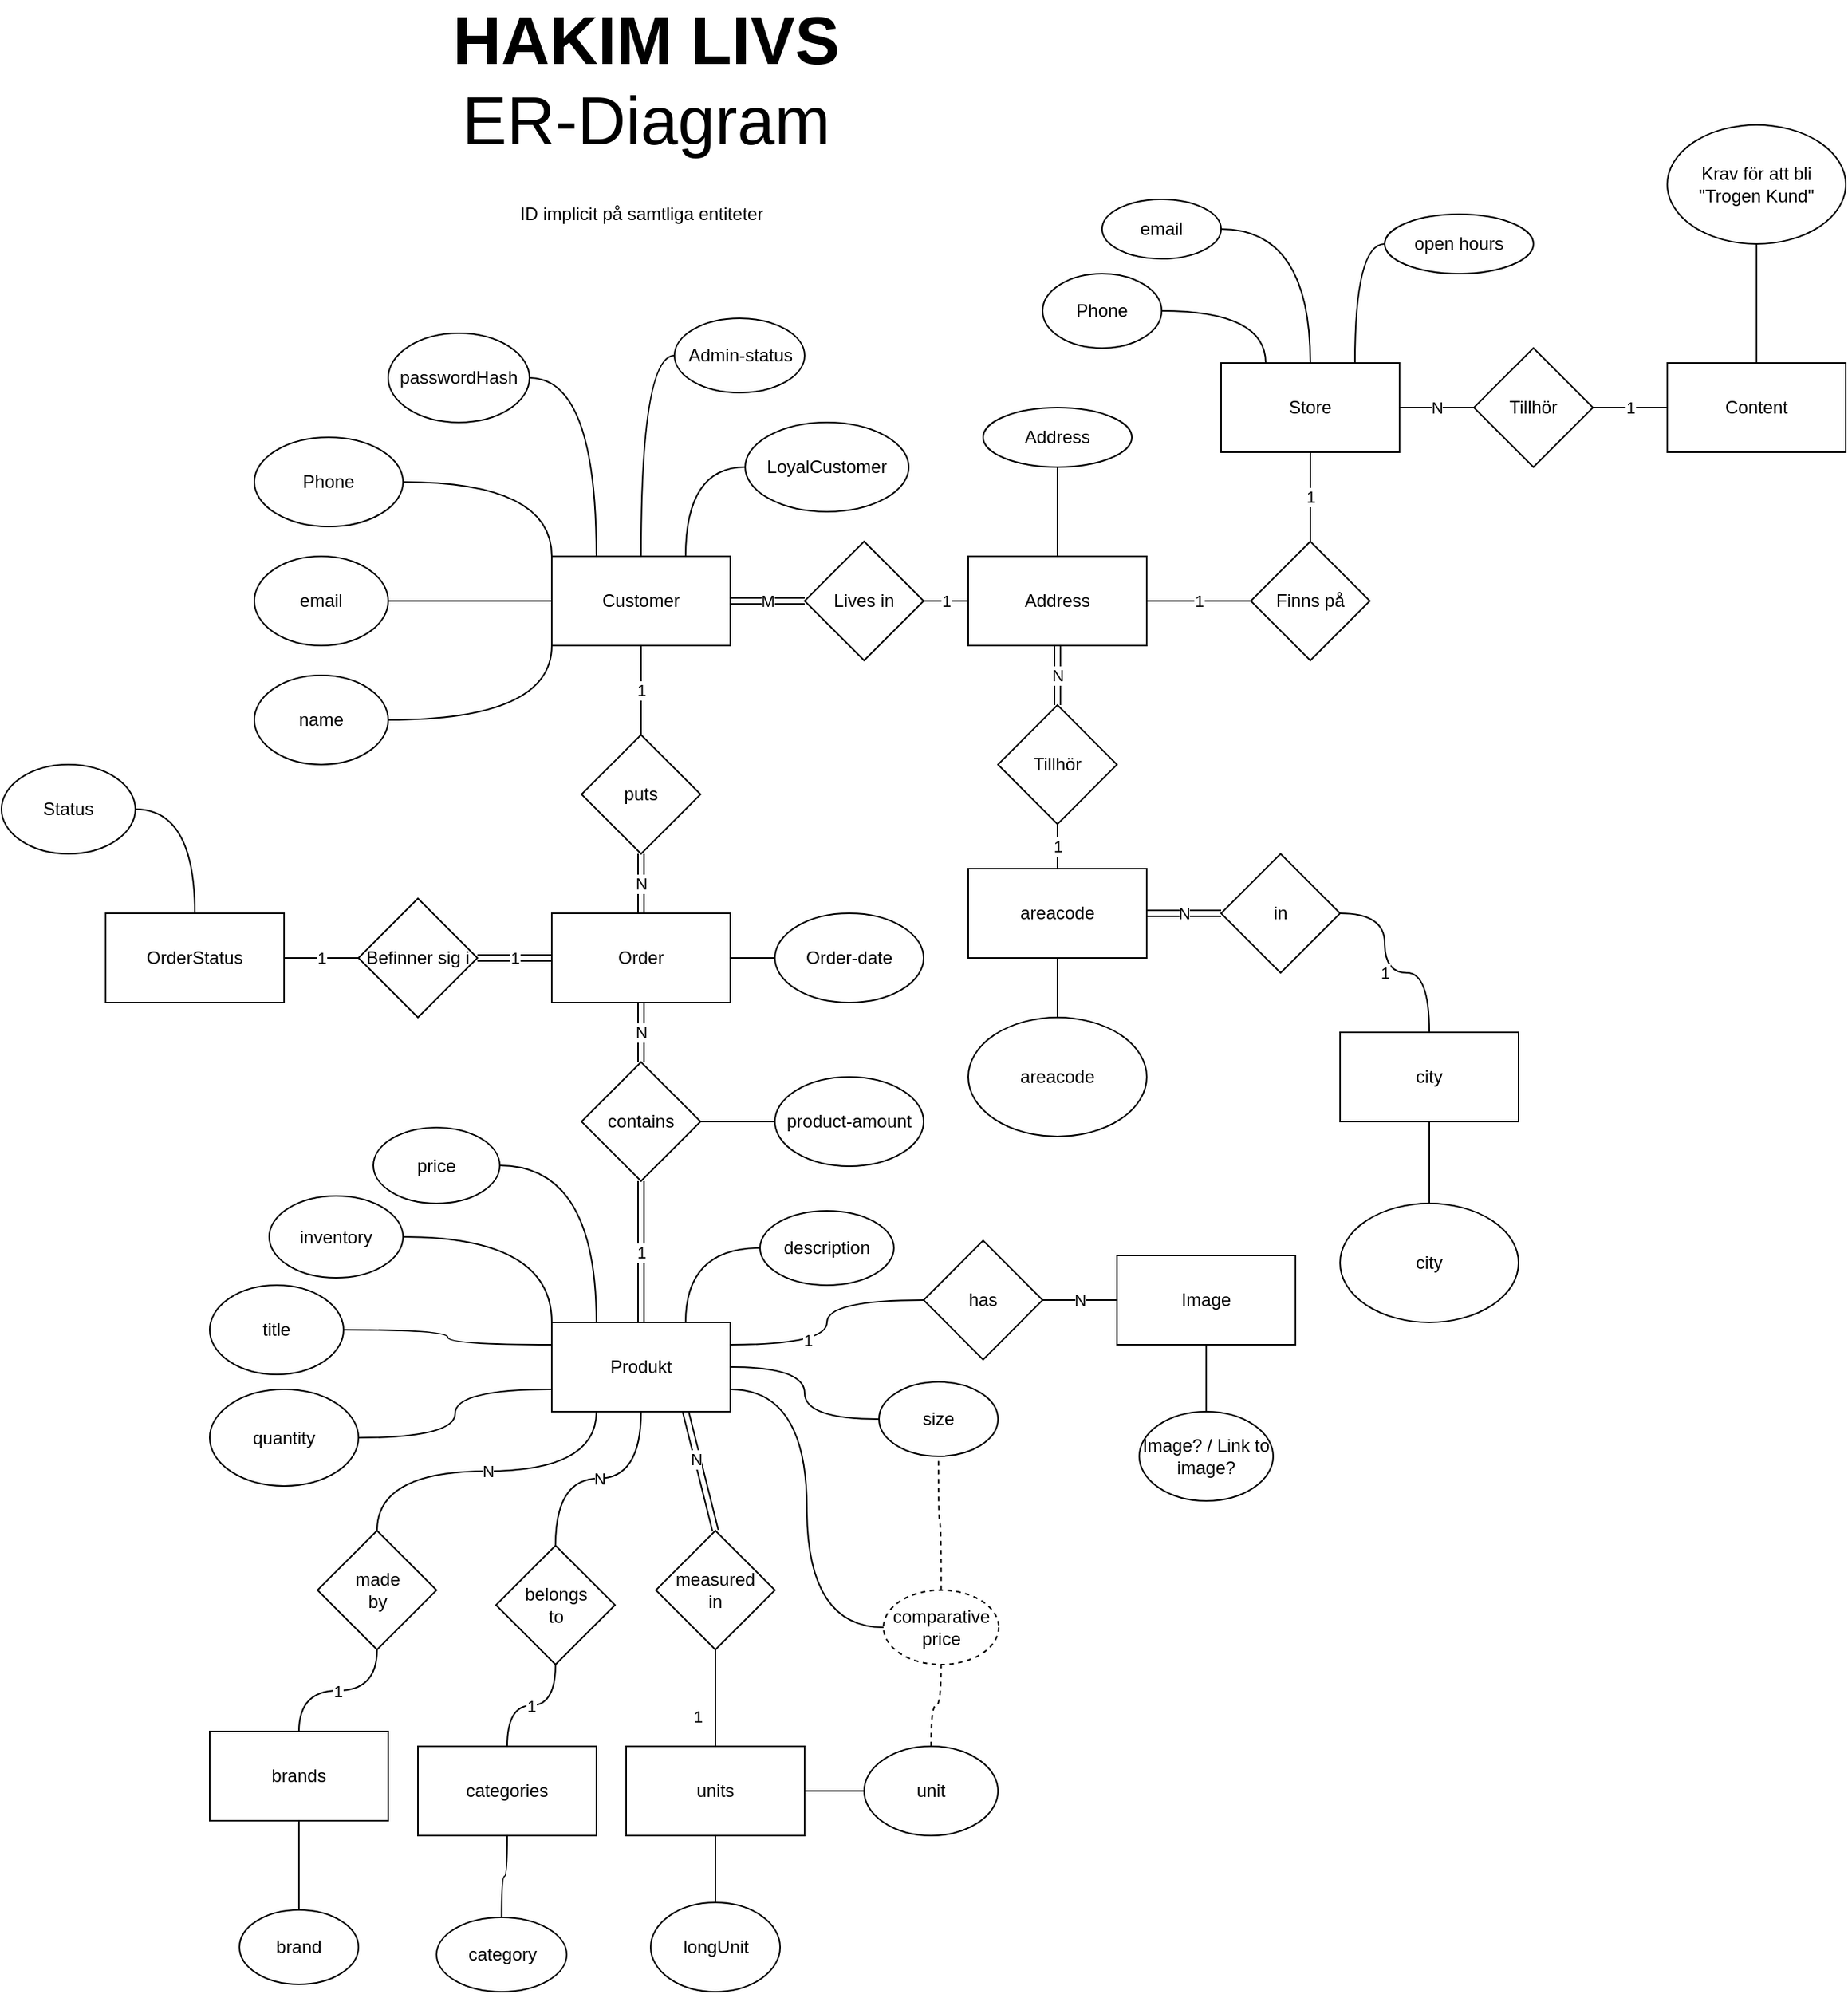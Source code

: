 <mxfile version="14.5.6" type="github">
  <diagram id="R2lEEEUBdFMjLlhIrx00" name="Page-1">
    <mxGraphModel dx="1526" dy="1828" grid="1" gridSize="10" guides="1" tooltips="1" connect="1" arrows="1" fold="1" page="1" pageScale="1" pageWidth="850" pageHeight="1100" math="0" shadow="0" extFonts="Permanent Marker^https://fonts.googleapis.com/css?family=Permanent+Marker">
      <root>
        <mxCell id="0" />
        <mxCell id="1" parent="0" />
        <mxCell id="_CHvoFrD6mSaw10JFjYY-32" value="1" style="rounded=0;orthogonalLoop=1;jettySize=auto;html=1;endArrow=none;endFill=0;" parent="1" source="_CHvoFrD6mSaw10JFjYY-2" target="_CHvoFrD6mSaw10JFjYY-12" edge="1">
          <mxGeometry relative="1" as="geometry" />
        </mxCell>
        <mxCell id="YfYcxpr3XRQJxf8hliLk-14" style="edgeStyle=orthogonalEdgeStyle;curved=1;rounded=0;orthogonalLoop=1;jettySize=auto;html=1;exitX=0.25;exitY=0;exitDx=0;exitDy=0;entryX=1;entryY=0.5;entryDx=0;entryDy=0;endArrow=none;endFill=0;" parent="1" source="_CHvoFrD6mSaw10JFjYY-2" target="YfYcxpr3XRQJxf8hliLk-13" edge="1">
          <mxGeometry relative="1" as="geometry" />
        </mxCell>
        <mxCell id="_CHvoFrD6mSaw10JFjYY-2" value="&lt;div&gt;Customer&lt;/div&gt;" style="rounded=0;whiteSpace=wrap;html=1;" parent="1" vertex="1">
          <mxGeometry x="-300" y="190" width="120" height="60" as="geometry" />
        </mxCell>
        <mxCell id="_CHvoFrD6mSaw10JFjYY-5" value="1" style="edgeStyle=orthogonalEdgeStyle;rounded=0;orthogonalLoop=1;jettySize=auto;html=1;exitX=1;exitY=0.5;exitDx=0;exitDy=0;entryX=0;entryY=0.5;entryDx=0;entryDy=0;endArrow=none;endFill=0;" parent="1" source="_CHvoFrD6mSaw10JFjYY-3" target="_CHvoFrD6mSaw10JFjYY-4" edge="1">
          <mxGeometry relative="1" as="geometry" />
        </mxCell>
        <mxCell id="YfYcxpr3XRQJxf8hliLk-45" value="M" style="edgeStyle=orthogonalEdgeStyle;curved=1;rounded=0;orthogonalLoop=1;jettySize=auto;html=1;endArrow=none;endFill=0;shape=link;" parent="1" source="_CHvoFrD6mSaw10JFjYY-3" target="_CHvoFrD6mSaw10JFjYY-2" edge="1">
          <mxGeometry relative="1" as="geometry" />
        </mxCell>
        <mxCell id="_CHvoFrD6mSaw10JFjYY-3" value="Lives in" style="rhombus;whiteSpace=wrap;html=1;" parent="1" vertex="1">
          <mxGeometry x="-130" y="180" width="80" height="80" as="geometry" />
        </mxCell>
        <mxCell id="_CHvoFrD6mSaw10JFjYY-4" value="&lt;div&gt;Address&lt;/div&gt;" style="rounded=0;whiteSpace=wrap;html=1;" parent="1" vertex="1">
          <mxGeometry x="-20" y="190" width="120" height="60" as="geometry" />
        </mxCell>
        <mxCell id="_CHvoFrD6mSaw10JFjYY-8" value="areacode" style="ellipse;whiteSpace=wrap;html=1;" parent="1" vertex="1">
          <mxGeometry x="-20" y="500" width="120" height="80" as="geometry" />
        </mxCell>
        <mxCell id="YfYcxpr3XRQJxf8hliLk-12" style="edgeStyle=orthogonalEdgeStyle;curved=1;rounded=0;orthogonalLoop=1;jettySize=auto;html=1;exitX=0.5;exitY=1;exitDx=0;exitDy=0;entryX=0.5;entryY=0;entryDx=0;entryDy=0;endArrow=none;endFill=0;" parent="1" source="_CHvoFrD6mSaw10JFjYY-9" target="_CHvoFrD6mSaw10JFjYY-4" edge="1">
          <mxGeometry relative="1" as="geometry" />
        </mxCell>
        <mxCell id="_CHvoFrD6mSaw10JFjYY-9" value="Address" style="ellipse;whiteSpace=wrap;html=1;" parent="1" vertex="1">
          <mxGeometry x="-10" y="90" width="100" height="40" as="geometry" />
        </mxCell>
        <mxCell id="_CHvoFrD6mSaw10JFjYY-50" value="&lt;div&gt;1&lt;/div&gt;" style="edgeStyle=orthogonalEdgeStyle;rounded=0;orthogonalLoop=1;jettySize=auto;html=1;endArrow=none;endFill=0;shape=link;" parent="1" source="_CHvoFrD6mSaw10JFjYY-11" target="_CHvoFrD6mSaw10JFjYY-47" edge="1">
          <mxGeometry relative="1" as="geometry" />
        </mxCell>
        <mxCell id="YfYcxpr3XRQJxf8hliLk-24" style="edgeStyle=orthogonalEdgeStyle;curved=1;rounded=0;orthogonalLoop=1;jettySize=auto;html=1;exitX=1;exitY=0.5;exitDx=0;exitDy=0;entryX=0;entryY=0.5;entryDx=0;entryDy=0;endArrow=none;endFill=0;" parent="1" source="_CHvoFrD6mSaw10JFjYY-11" target="YfYcxpr3XRQJxf8hliLk-23" edge="1">
          <mxGeometry relative="1" as="geometry" />
        </mxCell>
        <mxCell id="YfYcxpr3XRQJxf8hliLk-32" style="edgeStyle=orthogonalEdgeStyle;curved=1;rounded=0;orthogonalLoop=1;jettySize=auto;html=1;exitX=1;exitY=0.25;exitDx=0;exitDy=0;entryX=0;entryY=0.5;entryDx=0;entryDy=0;endArrow=none;endFill=0;" parent="1" source="_CHvoFrD6mSaw10JFjYY-11" target="YfYcxpr3XRQJxf8hliLk-30" edge="1">
          <mxGeometry relative="1" as="geometry" />
        </mxCell>
        <mxCell id="YfYcxpr3XRQJxf8hliLk-35" value="1" style="edgeLabel;html=1;align=center;verticalAlign=middle;resizable=0;points=[];" parent="YfYcxpr3XRQJxf8hliLk-32" vertex="1" connectable="0">
          <mxGeometry x="-0.35" y="3" relative="1" as="geometry">
            <mxPoint as="offset" />
          </mxGeometry>
        </mxCell>
        <mxCell id="aeDUMQC0GTFIOUEkBriZ-28" style="rounded=0;orthogonalLoop=1;jettySize=auto;html=1;exitX=0.75;exitY=1;exitDx=0;exitDy=0;entryX=0.5;entryY=0;entryDx=0;entryDy=0;startArrow=none;startFill=0;endArrow=none;endFill=0;shape=link;" parent="1" source="_CHvoFrD6mSaw10JFjYY-11" target="YfYcxpr3XRQJxf8hliLk-21" edge="1">
          <mxGeometry relative="1" as="geometry" />
        </mxCell>
        <mxCell id="aeDUMQC0GTFIOUEkBriZ-29" value="N" style="edgeLabel;html=1;align=center;verticalAlign=middle;resizable=0;points=[];" parent="aeDUMQC0GTFIOUEkBriZ-28" vertex="1" connectable="0">
          <mxGeometry x="-0.213" y="-1" relative="1" as="geometry">
            <mxPoint as="offset" />
          </mxGeometry>
        </mxCell>
        <mxCell id="_CHvoFrD6mSaw10JFjYY-11" value="Produkt" style="rounded=0;whiteSpace=wrap;html=1;" parent="1" vertex="1">
          <mxGeometry x="-300" y="705" width="120" height="60" as="geometry" />
        </mxCell>
        <mxCell id="_CHvoFrD6mSaw10JFjYY-33" value="N" style="rounded=0;orthogonalLoop=1;jettySize=auto;html=1;endArrow=none;endFill=0;shape=link;entryX=0.5;entryY=0;entryDx=0;entryDy=0;exitX=0.5;exitY=1;exitDx=0;exitDy=0;" parent="1" source="_CHvoFrD6mSaw10JFjYY-12" target="_CHvoFrD6mSaw10JFjYY-29" edge="1">
          <mxGeometry relative="1" as="geometry" />
        </mxCell>
        <mxCell id="_CHvoFrD6mSaw10JFjYY-12" value="puts" style="rhombus;whiteSpace=wrap;html=1;" parent="1" vertex="1">
          <mxGeometry x="-280" y="310" width="80" height="80" as="geometry" />
        </mxCell>
        <mxCell id="aeDUMQC0GTFIOUEkBriZ-22" value="" style="edgeStyle=orthogonalEdgeStyle;curved=1;rounded=0;orthogonalLoop=1;jettySize=auto;html=1;startArrow=none;startFill=0;endArrow=none;endFill=0;entryX=0;entryY=0;entryDx=0;entryDy=0;" parent="1" source="_CHvoFrD6mSaw10JFjYY-14" target="_CHvoFrD6mSaw10JFjYY-11" edge="1">
          <mxGeometry relative="1" as="geometry" />
        </mxCell>
        <mxCell id="_CHvoFrD6mSaw10JFjYY-14" value="inventory" style="ellipse;whiteSpace=wrap;html=1;" parent="1" vertex="1">
          <mxGeometry x="-490" y="620" width="90" height="55" as="geometry" />
        </mxCell>
        <mxCell id="_CHvoFrD6mSaw10JFjYY-26" style="edgeStyle=orthogonalEdgeStyle;rounded=0;orthogonalLoop=1;jettySize=auto;html=1;exitX=1;exitY=0.5;exitDx=0;exitDy=0;endArrow=none;endFill=0;curved=1;entryX=0;entryY=0.25;entryDx=0;entryDy=0;" parent="1" source="_CHvoFrD6mSaw10JFjYY-15" edge="1" target="_CHvoFrD6mSaw10JFjYY-11">
          <mxGeometry relative="1" as="geometry">
            <mxPoint x="-285" y="765" as="targetPoint" />
          </mxGeometry>
        </mxCell>
        <mxCell id="_CHvoFrD6mSaw10JFjYY-15" value="title" style="ellipse;whiteSpace=wrap;html=1;" parent="1" vertex="1">
          <mxGeometry x="-530" y="680" width="90" height="60" as="geometry" />
        </mxCell>
        <mxCell id="_CHvoFrD6mSaw10JFjYY-58" style="edgeStyle=orthogonalEdgeStyle;rounded=0;orthogonalLoop=1;jettySize=auto;html=1;endArrow=none;endFill=0;entryX=0.75;entryY=0;entryDx=0;entryDy=0;curved=1;" parent="1" source="_CHvoFrD6mSaw10JFjYY-17" target="_CHvoFrD6mSaw10JFjYY-11" edge="1">
          <mxGeometry relative="1" as="geometry">
            <mxPoint x="-190" y="700" as="targetPoint" />
          </mxGeometry>
        </mxCell>
        <mxCell id="_CHvoFrD6mSaw10JFjYY-17" value="description" style="ellipse;whiteSpace=wrap;html=1;" parent="1" vertex="1">
          <mxGeometry x="-160" y="630" width="90" height="50" as="geometry" />
        </mxCell>
        <mxCell id="YfYcxpr3XRQJxf8hliLk-34" value="" style="edgeStyle=orthogonalEdgeStyle;curved=1;rounded=0;orthogonalLoop=1;jettySize=auto;html=1;endArrow=none;endFill=0;" parent="1" source="_CHvoFrD6mSaw10JFjYY-19" target="YfYcxpr3XRQJxf8hliLk-31" edge="1">
          <mxGeometry relative="1" as="geometry" />
        </mxCell>
        <mxCell id="_CHvoFrD6mSaw10JFjYY-19" value="Image? / Link to image?" style="ellipse;whiteSpace=wrap;html=1;" parent="1" vertex="1">
          <mxGeometry x="95" y="765" width="90" height="60" as="geometry" />
        </mxCell>
        <mxCell id="_CHvoFrD6mSaw10JFjYY-28" style="edgeStyle=orthogonalEdgeStyle;rounded=0;orthogonalLoop=1;jettySize=auto;html=1;exitX=1;exitY=0.5;exitDx=0;exitDy=0;endArrow=none;endFill=0;curved=1;entryX=0.25;entryY=0;entryDx=0;entryDy=0;" parent="1" source="_CHvoFrD6mSaw10JFjYY-20" target="_CHvoFrD6mSaw10JFjYY-11" edge="1">
          <mxGeometry relative="1" as="geometry">
            <mxPoint x="-310" y="660" as="targetPoint" />
          </mxGeometry>
        </mxCell>
        <mxCell id="_CHvoFrD6mSaw10JFjYY-20" value="&lt;div&gt;price&lt;/div&gt;" style="ellipse;whiteSpace=wrap;html=1;" parent="1" vertex="1">
          <mxGeometry x="-420" y="574" width="85" height="51" as="geometry" />
        </mxCell>
        <mxCell id="_CHvoFrD6mSaw10JFjYY-49" value="N" style="edgeStyle=orthogonalEdgeStyle;rounded=0;orthogonalLoop=1;jettySize=auto;html=1;endArrow=none;endFill=0;shape=link;" parent="1" source="_CHvoFrD6mSaw10JFjYY-29" target="_CHvoFrD6mSaw10JFjYY-47" edge="1">
          <mxGeometry relative="1" as="geometry" />
        </mxCell>
        <mxCell id="YfYcxpr3XRQJxf8hliLk-17" value="1" style="edgeStyle=orthogonalEdgeStyle;curved=1;rounded=0;orthogonalLoop=1;jettySize=auto;html=1;exitX=0;exitY=0.5;exitDx=0;exitDy=0;entryX=1;entryY=0.5;entryDx=0;entryDy=0;endArrow=none;endFill=0;shape=link;" parent="1" source="_CHvoFrD6mSaw10JFjYY-29" target="YfYcxpr3XRQJxf8hliLk-16" edge="1">
          <mxGeometry relative="1" as="geometry" />
        </mxCell>
        <mxCell id="_CHvoFrD6mSaw10JFjYY-29" value="Order" style="rounded=0;whiteSpace=wrap;html=1;" parent="1" vertex="1">
          <mxGeometry x="-300" y="430" width="120" height="60" as="geometry" />
        </mxCell>
        <mxCell id="_CHvoFrD6mSaw10JFjYY-44" value="" style="edgeStyle=orthogonalEdgeStyle;rounded=0;orthogonalLoop=1;jettySize=auto;html=1;endArrow=none;endFill=0;" parent="1" source="_CHvoFrD6mSaw10JFjYY-35" target="_CHvoFrD6mSaw10JFjYY-29" edge="1">
          <mxGeometry relative="1" as="geometry" />
        </mxCell>
        <mxCell id="_CHvoFrD6mSaw10JFjYY-35" value="Order-date" style="ellipse;whiteSpace=wrap;html=1;" parent="1" vertex="1">
          <mxGeometry x="-150" y="430" width="100" height="60" as="geometry" />
        </mxCell>
        <mxCell id="_CHvoFrD6mSaw10JFjYY-48" value="" style="edgeStyle=orthogonalEdgeStyle;rounded=0;orthogonalLoop=1;jettySize=auto;html=1;endArrow=none;endFill=0;" parent="1" source="_CHvoFrD6mSaw10JFjYY-36" target="_CHvoFrD6mSaw10JFjYY-47" edge="1">
          <mxGeometry relative="1" as="geometry" />
        </mxCell>
        <mxCell id="_CHvoFrD6mSaw10JFjYY-36" value="product-amount" style="ellipse;whiteSpace=wrap;html=1;" parent="1" vertex="1">
          <mxGeometry x="-150" y="540" width="100" height="60" as="geometry" />
        </mxCell>
        <mxCell id="_CHvoFrD6mSaw10JFjYY-47" value="contains" style="rhombus;whiteSpace=wrap;html=1;" parent="1" vertex="1">
          <mxGeometry x="-280" y="530" width="80" height="80" as="geometry" />
        </mxCell>
        <mxCell id="_CHvoFrD6mSaw10JFjYY-53" value="categories" style="rounded=0;whiteSpace=wrap;html=1;" parent="1" vertex="1">
          <mxGeometry x="-390" y="990" width="120" height="60" as="geometry" />
        </mxCell>
        <mxCell id="_CHvoFrD6mSaw10JFjYY-59" value="1" style="edgeStyle=orthogonalEdgeStyle;rounded=0;orthogonalLoop=1;jettySize=auto;html=1;endArrow=none;endFill=0;curved=1;" parent="1" source="_CHvoFrD6mSaw10JFjYY-56" target="_CHvoFrD6mSaw10JFjYY-53" edge="1">
          <mxGeometry relative="1" as="geometry" />
        </mxCell>
        <mxCell id="_CHvoFrD6mSaw10JFjYY-60" value="N" style="edgeStyle=orthogonalEdgeStyle;rounded=0;orthogonalLoop=1;jettySize=auto;html=1;exitX=0.5;exitY=0;exitDx=0;exitDy=0;endArrow=none;endFill=0;entryX=0.5;entryY=1;entryDx=0;entryDy=0;curved=1;" parent="1" source="_CHvoFrD6mSaw10JFjYY-56" target="_CHvoFrD6mSaw10JFjYY-11" edge="1">
          <mxGeometry relative="1" as="geometry">
            <mxPoint x="-240" y="770" as="targetPoint" />
          </mxGeometry>
        </mxCell>
        <mxCell id="_CHvoFrD6mSaw10JFjYY-56" value="belongs&lt;br&gt;to" style="rhombus;whiteSpace=wrap;html=1;" parent="1" vertex="1">
          <mxGeometry x="-337.5" y="855" width="80" height="80" as="geometry" />
        </mxCell>
        <mxCell id="_CHvoFrD6mSaw10JFjYY-66" value="" style="edgeStyle=orthogonalEdgeStyle;rounded=0;orthogonalLoop=1;jettySize=auto;html=1;endArrow=none;endFill=0;curved=1;" parent="1" source="_CHvoFrD6mSaw10JFjYY-61" target="_CHvoFrD6mSaw10JFjYY-64" edge="1">
          <mxGeometry relative="1" as="geometry" />
        </mxCell>
        <mxCell id="aeDUMQC0GTFIOUEkBriZ-26" style="edgeStyle=orthogonalEdgeStyle;curved=1;rounded=0;orthogonalLoop=1;jettySize=auto;html=1;exitX=0.5;exitY=0;exitDx=0;exitDy=0;startArrow=none;startFill=0;endArrow=none;endFill=0;dashed=1;" parent="1" source="_CHvoFrD6mSaw10JFjYY-61" target="aeDUMQC0GTFIOUEkBriZ-23" edge="1">
          <mxGeometry relative="1" as="geometry" />
        </mxCell>
        <mxCell id="_CHvoFrD6mSaw10JFjYY-61" value="unit" style="ellipse;whiteSpace=wrap;html=1;" parent="1" vertex="1">
          <mxGeometry x="-90" y="990" width="90" height="60" as="geometry" />
        </mxCell>
        <mxCell id="_CHvoFrD6mSaw10JFjYY-64" value="units" style="rounded=0;whiteSpace=wrap;html=1;" parent="1" vertex="1">
          <mxGeometry x="-250" y="990" width="120" height="60" as="geometry" />
        </mxCell>
        <mxCell id="YfYcxpr3XRQJxf8hliLk-2" style="edgeStyle=orthogonalEdgeStyle;curved=1;rounded=0;orthogonalLoop=1;jettySize=auto;html=1;exitX=1;exitY=0.5;exitDx=0;exitDy=0;entryX=0;entryY=0;entryDx=0;entryDy=0;endArrow=none;endFill=0;" parent="1" source="YfYcxpr3XRQJxf8hliLk-1" target="_CHvoFrD6mSaw10JFjYY-2" edge="1">
          <mxGeometry relative="1" as="geometry" />
        </mxCell>
        <mxCell id="YfYcxpr3XRQJxf8hliLk-1" value="Phone" style="ellipse;whiteSpace=wrap;html=1;" parent="1" vertex="1">
          <mxGeometry x="-500" y="110" width="100" height="60" as="geometry" />
        </mxCell>
        <mxCell id="YfYcxpr3XRQJxf8hliLk-4" style="edgeStyle=orthogonalEdgeStyle;curved=1;rounded=0;orthogonalLoop=1;jettySize=auto;html=1;exitX=1;exitY=0.5;exitDx=0;exitDy=0;entryX=0;entryY=0.5;entryDx=0;entryDy=0;endArrow=none;endFill=0;" parent="1" source="YfYcxpr3XRQJxf8hliLk-3" target="_CHvoFrD6mSaw10JFjYY-2" edge="1">
          <mxGeometry relative="1" as="geometry" />
        </mxCell>
        <mxCell id="YfYcxpr3XRQJxf8hliLk-3" value="email" style="ellipse;whiteSpace=wrap;html=1;" parent="1" vertex="1">
          <mxGeometry x="-500" y="190" width="90" height="60" as="geometry" />
        </mxCell>
        <mxCell id="YfYcxpr3XRQJxf8hliLk-6" style="edgeStyle=orthogonalEdgeStyle;curved=1;rounded=0;orthogonalLoop=1;jettySize=auto;html=1;exitX=1;exitY=0.5;exitDx=0;exitDy=0;entryX=0;entryY=1;entryDx=0;entryDy=0;endArrow=none;endFill=0;" parent="1" source="YfYcxpr3XRQJxf8hliLk-5" target="_CHvoFrD6mSaw10JFjYY-2" edge="1">
          <mxGeometry relative="1" as="geometry" />
        </mxCell>
        <mxCell id="YfYcxpr3XRQJxf8hliLk-5" value="name" style="ellipse;whiteSpace=wrap;html=1;" parent="1" vertex="1">
          <mxGeometry x="-500" y="270" width="90" height="60" as="geometry" />
        </mxCell>
        <mxCell id="YfYcxpr3XRQJxf8hliLk-41" value="" style="edgeStyle=orthogonalEdgeStyle;curved=1;rounded=0;orthogonalLoop=1;jettySize=auto;html=1;endArrow=none;endFill=0;" parent="1" source="YfYcxpr3XRQJxf8hliLk-7" target="_CHvoFrD6mSaw10JFjYY-8" edge="1">
          <mxGeometry relative="1" as="geometry" />
        </mxCell>
        <mxCell id="YfYcxpr3XRQJxf8hliLk-43" value="N" style="edgeStyle=orthogonalEdgeStyle;curved=1;rounded=0;orthogonalLoop=1;jettySize=auto;html=1;exitX=1;exitY=0.5;exitDx=0;exitDy=0;entryX=0;entryY=0.5;entryDx=0;entryDy=0;endArrow=none;endFill=0;shape=link;" parent="1" source="YfYcxpr3XRQJxf8hliLk-7" target="YfYcxpr3XRQJxf8hliLk-42" edge="1">
          <mxGeometry relative="1" as="geometry" />
        </mxCell>
        <mxCell id="YfYcxpr3XRQJxf8hliLk-7" value="areacode" style="rounded=0;whiteSpace=wrap;html=1;" parent="1" vertex="1">
          <mxGeometry x="-20" y="400" width="120" height="60" as="geometry" />
        </mxCell>
        <mxCell id="YfYcxpr3XRQJxf8hliLk-10" value="1" style="edgeStyle=orthogonalEdgeStyle;curved=1;rounded=0;orthogonalLoop=1;jettySize=auto;html=1;endArrow=none;endFill=0;" parent="1" source="YfYcxpr3XRQJxf8hliLk-9" target="YfYcxpr3XRQJxf8hliLk-7" edge="1">
          <mxGeometry relative="1" as="geometry" />
        </mxCell>
        <mxCell id="YfYcxpr3XRQJxf8hliLk-11" value="N" style="edgeStyle=orthogonalEdgeStyle;curved=1;rounded=0;orthogonalLoop=1;jettySize=auto;html=1;endArrow=none;endFill=0;shape=link;" parent="1" source="YfYcxpr3XRQJxf8hliLk-9" target="_CHvoFrD6mSaw10JFjYY-4" edge="1">
          <mxGeometry relative="1" as="geometry" />
        </mxCell>
        <mxCell id="YfYcxpr3XRQJxf8hliLk-9" value="Tillhör" style="rhombus;whiteSpace=wrap;html=1;" parent="1" vertex="1">
          <mxGeometry y="290" width="80" height="80" as="geometry" />
        </mxCell>
        <mxCell id="YfYcxpr3XRQJxf8hliLk-13" value="passwordHash" style="ellipse;whiteSpace=wrap;html=1;" parent="1" vertex="1">
          <mxGeometry x="-410" y="40" width="95" height="60" as="geometry" />
        </mxCell>
        <mxCell id="YfYcxpr3XRQJxf8hliLk-15" value="OrderStatus" style="rounded=0;whiteSpace=wrap;html=1;" parent="1" vertex="1">
          <mxGeometry x="-600" y="430" width="120" height="60" as="geometry" />
        </mxCell>
        <mxCell id="YfYcxpr3XRQJxf8hliLk-18" value="1" style="edgeStyle=orthogonalEdgeStyle;curved=1;rounded=0;orthogonalLoop=1;jettySize=auto;html=1;exitX=0;exitY=0.5;exitDx=0;exitDy=0;entryX=1;entryY=0.5;entryDx=0;entryDy=0;endArrow=none;endFill=0;" parent="1" source="YfYcxpr3XRQJxf8hliLk-16" target="YfYcxpr3XRQJxf8hliLk-15" edge="1">
          <mxGeometry relative="1" as="geometry" />
        </mxCell>
        <mxCell id="YfYcxpr3XRQJxf8hliLk-16" value="Befinner sig i" style="rhombus;whiteSpace=wrap;html=1;" parent="1" vertex="1">
          <mxGeometry x="-430" y="420" width="80" height="80" as="geometry" />
        </mxCell>
        <mxCell id="YfYcxpr3XRQJxf8hliLk-20" style="edgeStyle=orthogonalEdgeStyle;curved=1;rounded=0;orthogonalLoop=1;jettySize=auto;html=1;exitX=1;exitY=0.5;exitDx=0;exitDy=0;entryX=0.5;entryY=0;entryDx=0;entryDy=0;endArrow=none;endFill=0;" parent="1" source="YfYcxpr3XRQJxf8hliLk-19" target="YfYcxpr3XRQJxf8hliLk-15" edge="1">
          <mxGeometry relative="1" as="geometry" />
        </mxCell>
        <mxCell id="YfYcxpr3XRQJxf8hliLk-19" value="Status" style="ellipse;whiteSpace=wrap;html=1;" parent="1" vertex="1">
          <mxGeometry x="-670" y="330" width="90" height="60" as="geometry" />
        </mxCell>
        <mxCell id="YfYcxpr3XRQJxf8hliLk-22" value="1" style="edgeStyle=orthogonalEdgeStyle;curved=1;rounded=0;orthogonalLoop=1;jettySize=auto;html=1;exitX=0.5;exitY=1;exitDx=0;exitDy=0;endArrow=none;endFill=0;entryX=0.5;entryY=0;entryDx=0;entryDy=0;" parent="1" source="YfYcxpr3XRQJxf8hliLk-21" target="_CHvoFrD6mSaw10JFjYY-64" edge="1">
          <mxGeometry x="0.349" y="-12" relative="1" as="geometry">
            <mxPoint x="-20" y="860" as="targetPoint" />
            <mxPoint y="1" as="offset" />
          </mxGeometry>
        </mxCell>
        <mxCell id="YfYcxpr3XRQJxf8hliLk-21" value="measured&lt;br&gt;in" style="rhombus;whiteSpace=wrap;html=1;" parent="1" vertex="1">
          <mxGeometry x="-230" y="845" width="80" height="80" as="geometry" />
        </mxCell>
        <mxCell id="aeDUMQC0GTFIOUEkBriZ-25" style="edgeStyle=orthogonalEdgeStyle;curved=1;rounded=0;orthogonalLoop=1;jettySize=auto;html=1;exitX=1;exitY=0.75;exitDx=0;exitDy=0;entryX=0;entryY=0.5;entryDx=0;entryDy=0;startArrow=none;startFill=0;endArrow=none;endFill=0;" parent="1" source="_CHvoFrD6mSaw10JFjYY-11" target="aeDUMQC0GTFIOUEkBriZ-23" edge="1">
          <mxGeometry relative="1" as="geometry" />
        </mxCell>
        <mxCell id="YfYcxpr3XRQJxf8hliLk-23" value="size" style="ellipse;whiteSpace=wrap;html=1;" parent="1" vertex="1">
          <mxGeometry x="-80" y="745" width="80" height="50" as="geometry" />
        </mxCell>
        <mxCell id="YfYcxpr3XRQJxf8hliLk-29" style="edgeStyle=orthogonalEdgeStyle;curved=1;rounded=0;orthogonalLoop=1;jettySize=auto;html=1;exitX=0;exitY=0.5;exitDx=0;exitDy=0;entryX=0.5;entryY=0;entryDx=0;entryDy=0;endArrow=none;endFill=0;" parent="1" source="YfYcxpr3XRQJxf8hliLk-28" target="_CHvoFrD6mSaw10JFjYY-2" edge="1">
          <mxGeometry relative="1" as="geometry" />
        </mxCell>
        <mxCell id="YfYcxpr3XRQJxf8hliLk-28" value="Admin-status" style="ellipse;whiteSpace=wrap;html=1;" parent="1" vertex="1">
          <mxGeometry x="-217.5" y="30" width="87.5" height="50" as="geometry" />
        </mxCell>
        <mxCell id="YfYcxpr3XRQJxf8hliLk-30" value="has" style="rhombus;whiteSpace=wrap;html=1;" parent="1" vertex="1">
          <mxGeometry x="-50" y="650" width="80" height="80" as="geometry" />
        </mxCell>
        <mxCell id="YfYcxpr3XRQJxf8hliLk-33" value="N" style="edgeStyle=orthogonalEdgeStyle;curved=1;rounded=0;orthogonalLoop=1;jettySize=auto;html=1;endArrow=none;endFill=0;" parent="1" source="YfYcxpr3XRQJxf8hliLk-31" target="YfYcxpr3XRQJxf8hliLk-30" edge="1">
          <mxGeometry relative="1" as="geometry">
            <Array as="points">
              <mxPoint x="50" y="690" />
              <mxPoint x="50" y="690" />
            </Array>
          </mxGeometry>
        </mxCell>
        <mxCell id="YfYcxpr3XRQJxf8hliLk-31" value="Image" style="rounded=0;whiteSpace=wrap;html=1;" parent="1" vertex="1">
          <mxGeometry x="80" y="660" width="120" height="60" as="geometry" />
        </mxCell>
        <mxCell id="YfYcxpr3XRQJxf8hliLk-38" value="city" style="rounded=0;whiteSpace=wrap;html=1;" parent="1" vertex="1">
          <mxGeometry x="230" y="510" width="120" height="60" as="geometry" />
        </mxCell>
        <mxCell id="aeDUMQC0GTFIOUEkBriZ-6" value="" style="edgeStyle=orthogonalEdgeStyle;curved=1;rounded=0;orthogonalLoop=1;jettySize=auto;html=1;startArrow=none;startFill=0;endArrow=none;endFill=0;" parent="1" source="YfYcxpr3XRQJxf8hliLk-39" target="YfYcxpr3XRQJxf8hliLk-38" edge="1">
          <mxGeometry relative="1" as="geometry" />
        </mxCell>
        <mxCell id="YfYcxpr3XRQJxf8hliLk-39" value="city" style="ellipse;whiteSpace=wrap;html=1;" parent="1" vertex="1">
          <mxGeometry x="230" y="625" width="120" height="80" as="geometry" />
        </mxCell>
        <mxCell id="YfYcxpr3XRQJxf8hliLk-44" value="1" style="edgeStyle=orthogonalEdgeStyle;curved=1;rounded=0;orthogonalLoop=1;jettySize=auto;html=1;exitX=1;exitY=0.5;exitDx=0;exitDy=0;entryX=0.5;entryY=0;entryDx=0;entryDy=0;endArrow=none;endFill=0;" parent="1" source="YfYcxpr3XRQJxf8hliLk-42" target="YfYcxpr3XRQJxf8hliLk-38" edge="1">
          <mxGeometry relative="1" as="geometry">
            <Array as="points">
              <mxPoint x="260" y="430" />
              <mxPoint x="260" y="470" />
              <mxPoint x="290" y="470" />
            </Array>
          </mxGeometry>
        </mxCell>
        <mxCell id="YfYcxpr3XRQJxf8hliLk-42" value="in" style="rhombus;whiteSpace=wrap;html=1;" parent="1" vertex="1">
          <mxGeometry x="150" y="390" width="80" height="80" as="geometry" />
        </mxCell>
        <mxCell id="aeDUMQC0GTFIOUEkBriZ-1" value="&lt;font style=&quot;font-size: 45px&quot;&gt;&lt;b&gt;HAKIM LIVS&lt;br&gt;&lt;/b&gt;ER-Diagram&lt;/font&gt;" style="text;html=1;align=center;verticalAlign=middle;resizable=0;points=[];autosize=1;" parent="1" vertex="1">
          <mxGeometry x="-377.5" y="-160" width="280" height="60" as="geometry" />
        </mxCell>
        <mxCell id="aeDUMQC0GTFIOUEkBriZ-2" value="ID implicit på samtliga entiteter" style="text;html=1;align=center;verticalAlign=middle;resizable=0;points=[];autosize=1;" parent="1" vertex="1">
          <mxGeometry x="-330" y="-50" width="180" height="20" as="geometry" />
        </mxCell>
        <mxCell id="aeDUMQC0GTFIOUEkBriZ-8" value="1" style="edgeStyle=orthogonalEdgeStyle;curved=1;rounded=0;orthogonalLoop=1;jettySize=auto;html=1;startArrow=none;startFill=0;endArrow=none;endFill=0;exitX=0.5;exitY=1;exitDx=0;exitDy=0;" parent="1" source="aeDUMQC0GTFIOUEkBriZ-16" target="aeDUMQC0GTFIOUEkBriZ-7" edge="1">
          <mxGeometry relative="1" as="geometry" />
        </mxCell>
        <mxCell id="aeDUMQC0GTFIOUEkBriZ-3" value="Content" style="rounded=0;whiteSpace=wrap;html=1;" parent="1" vertex="1">
          <mxGeometry x="450" y="60" width="120" height="60" as="geometry" />
        </mxCell>
        <mxCell id="aeDUMQC0GTFIOUEkBriZ-9" value="1" style="edgeStyle=orthogonalEdgeStyle;curved=1;rounded=0;orthogonalLoop=1;jettySize=auto;html=1;startArrow=none;startFill=0;endArrow=none;endFill=0;" parent="1" source="aeDUMQC0GTFIOUEkBriZ-7" target="_CHvoFrD6mSaw10JFjYY-4" edge="1">
          <mxGeometry relative="1" as="geometry" />
        </mxCell>
        <mxCell id="aeDUMQC0GTFIOUEkBriZ-7" value="Finns på" style="rhombus;whiteSpace=wrap;html=1;" parent="1" vertex="1">
          <mxGeometry x="170" y="180" width="80" height="80" as="geometry" />
        </mxCell>
        <mxCell id="aeDUMQC0GTFIOUEkBriZ-11" style="edgeStyle=orthogonalEdgeStyle;curved=1;rounded=0;orthogonalLoop=1;jettySize=auto;html=1;exitX=0;exitY=0.5;exitDx=0;exitDy=0;entryX=0.75;entryY=0;entryDx=0;entryDy=0;startArrow=none;startFill=0;endArrow=none;endFill=0;" parent="1" source="aeDUMQC0GTFIOUEkBriZ-10" target="_CHvoFrD6mSaw10JFjYY-2" edge="1">
          <mxGeometry relative="1" as="geometry" />
        </mxCell>
        <mxCell id="aeDUMQC0GTFIOUEkBriZ-10" value="LoyalCustomer" style="ellipse;whiteSpace=wrap;html=1;" parent="1" vertex="1">
          <mxGeometry x="-170" y="100" width="110" height="60" as="geometry" />
        </mxCell>
        <mxCell id="aeDUMQC0GTFIOUEkBriZ-14" style="edgeStyle=orthogonalEdgeStyle;curved=1;rounded=0;orthogonalLoop=1;jettySize=auto;html=1;entryX=0.5;entryY=0;entryDx=0;entryDy=0;startArrow=none;startFill=0;endArrow=none;endFill=0;" parent="1" source="aeDUMQC0GTFIOUEkBriZ-13" target="aeDUMQC0GTFIOUEkBriZ-3" edge="1">
          <mxGeometry relative="1" as="geometry" />
        </mxCell>
        <mxCell id="aeDUMQC0GTFIOUEkBriZ-13" value="Krav för att bli&lt;br&gt;&quot;Trogen Kund&quot;" style="ellipse;whiteSpace=wrap;html=1;" parent="1" vertex="1">
          <mxGeometry x="450" y="-100" width="120" height="80" as="geometry" />
        </mxCell>
        <mxCell id="aeDUMQC0GTFIOUEkBriZ-18" value="N" style="edgeStyle=orthogonalEdgeStyle;curved=1;rounded=0;orthogonalLoop=1;jettySize=auto;html=1;exitX=1;exitY=0.5;exitDx=0;exitDy=0;entryX=0;entryY=0.5;entryDx=0;entryDy=0;startArrow=none;startFill=0;endArrow=none;endFill=0;" parent="1" source="aeDUMQC0GTFIOUEkBriZ-16" target="aeDUMQC0GTFIOUEkBriZ-17" edge="1">
          <mxGeometry relative="1" as="geometry" />
        </mxCell>
        <mxCell id="aeDUMQC0GTFIOUEkBriZ-16" value="Store" style="rounded=0;whiteSpace=wrap;html=1;" parent="1" vertex="1">
          <mxGeometry x="150" y="60" width="120" height="60" as="geometry" />
        </mxCell>
        <mxCell id="aeDUMQC0GTFIOUEkBriZ-19" value="1" style="edgeStyle=orthogonalEdgeStyle;curved=1;rounded=0;orthogonalLoop=1;jettySize=auto;html=1;exitX=1;exitY=0.5;exitDx=0;exitDy=0;entryX=0;entryY=0.5;entryDx=0;entryDy=0;startArrow=none;startFill=0;endArrow=none;endFill=0;" parent="1" source="aeDUMQC0GTFIOUEkBriZ-17" target="aeDUMQC0GTFIOUEkBriZ-3" edge="1">
          <mxGeometry relative="1" as="geometry" />
        </mxCell>
        <mxCell id="aeDUMQC0GTFIOUEkBriZ-17" value="Tillhör" style="rhombus;whiteSpace=wrap;html=1;" parent="1" vertex="1">
          <mxGeometry x="320" y="50" width="80" height="80" as="geometry" />
        </mxCell>
        <mxCell id="aeDUMQC0GTFIOUEkBriZ-21" style="edgeStyle=orthogonalEdgeStyle;curved=1;rounded=0;orthogonalLoop=1;jettySize=auto;html=1;exitX=1;exitY=0.5;exitDx=0;exitDy=0;entryX=0.25;entryY=0;entryDx=0;entryDy=0;startArrow=none;startFill=0;endArrow=none;endFill=0;" parent="1" source="aeDUMQC0GTFIOUEkBriZ-20" target="aeDUMQC0GTFIOUEkBriZ-16" edge="1">
          <mxGeometry relative="1" as="geometry" />
        </mxCell>
        <mxCell id="aeDUMQC0GTFIOUEkBriZ-20" value="Phone" style="ellipse;whiteSpace=wrap;html=1;" parent="1" vertex="1">
          <mxGeometry x="30" width="80" height="50" as="geometry" />
        </mxCell>
        <mxCell id="aeDUMQC0GTFIOUEkBriZ-27" style="edgeStyle=orthogonalEdgeStyle;curved=1;rounded=0;orthogonalLoop=1;jettySize=auto;html=1;exitX=0.5;exitY=0;exitDx=0;exitDy=0;entryX=0.5;entryY=1;entryDx=0;entryDy=0;dashed=1;startArrow=none;startFill=0;endArrow=none;endFill=0;" parent="1" source="aeDUMQC0GTFIOUEkBriZ-23" target="YfYcxpr3XRQJxf8hliLk-23" edge="1">
          <mxGeometry relative="1" as="geometry" />
        </mxCell>
        <mxCell id="aeDUMQC0GTFIOUEkBriZ-23" value="comparative price" style="ellipse;whiteSpace=wrap;html=1;dashed=1;" parent="1" vertex="1">
          <mxGeometry x="-77" y="885" width="77.5" height="50" as="geometry" />
        </mxCell>
        <mxCell id="aeDUMQC0GTFIOUEkBriZ-31" style="edgeStyle=orthogonalEdgeStyle;rounded=0;orthogonalLoop=1;jettySize=auto;html=1;exitX=1;exitY=0.5;exitDx=0;exitDy=0;entryX=0.5;entryY=0;entryDx=0;entryDy=0;startArrow=none;startFill=0;endArrow=none;endFill=0;curved=1;" parent="1" source="aeDUMQC0GTFIOUEkBriZ-30" target="aeDUMQC0GTFIOUEkBriZ-16" edge="1">
          <mxGeometry relative="1" as="geometry" />
        </mxCell>
        <mxCell id="aeDUMQC0GTFIOUEkBriZ-30" value="email" style="ellipse;whiteSpace=wrap;html=1;" parent="1" vertex="1">
          <mxGeometry x="70" y="-50" width="80" height="40" as="geometry" />
        </mxCell>
        <mxCell id="aeDUMQC0GTFIOUEkBriZ-33" style="edgeStyle=orthogonalEdgeStyle;curved=1;rounded=0;orthogonalLoop=1;jettySize=auto;html=1;exitX=0;exitY=0.5;exitDx=0;exitDy=0;entryX=0.75;entryY=0;entryDx=0;entryDy=0;startArrow=none;startFill=0;endArrow=none;endFill=0;" parent="1" source="aeDUMQC0GTFIOUEkBriZ-32" target="aeDUMQC0GTFIOUEkBriZ-16" edge="1">
          <mxGeometry relative="1" as="geometry" />
        </mxCell>
        <mxCell id="aeDUMQC0GTFIOUEkBriZ-32" value="open hours" style="ellipse;whiteSpace=wrap;html=1;" parent="1" vertex="1">
          <mxGeometry x="260" y="-40" width="100" height="40" as="geometry" />
        </mxCell>
        <mxCell id="MvFeTqcAGGcagMa9E8rT-1" value="brands" style="rounded=0;whiteSpace=wrap;html=1;" vertex="1" parent="1">
          <mxGeometry x="-530" y="980" width="120" height="60" as="geometry" />
        </mxCell>
        <mxCell id="MvFeTqcAGGcagMa9E8rT-3" style="edgeStyle=orthogonalEdgeStyle;rounded=0;orthogonalLoop=1;jettySize=auto;html=1;exitX=0.5;exitY=0;exitDx=0;exitDy=0;entryX=0.5;entryY=1;entryDx=0;entryDy=0;curved=1;endArrow=none;endFill=0;" edge="1" parent="1" source="MvFeTqcAGGcagMa9E8rT-2" target="MvFeTqcAGGcagMa9E8rT-1">
          <mxGeometry relative="1" as="geometry" />
        </mxCell>
        <mxCell id="MvFeTqcAGGcagMa9E8rT-2" value="brand" style="ellipse;whiteSpace=wrap;html=1;" vertex="1" parent="1">
          <mxGeometry x="-510" y="1100" width="80" height="50" as="geometry" />
        </mxCell>
        <mxCell id="MvFeTqcAGGcagMa9E8rT-5" value="" style="edgeStyle=orthogonalEdgeStyle;curved=1;rounded=0;orthogonalLoop=1;jettySize=auto;html=1;endArrow=none;endFill=0;" edge="1" parent="1" source="MvFeTqcAGGcagMa9E8rT-4" target="_CHvoFrD6mSaw10JFjYY-53">
          <mxGeometry relative="1" as="geometry" />
        </mxCell>
        <mxCell id="MvFeTqcAGGcagMa9E8rT-4" value="category" style="ellipse;whiteSpace=wrap;html=1;" vertex="1" parent="1">
          <mxGeometry x="-377.5" y="1105" width="87.5" height="50" as="geometry" />
        </mxCell>
        <mxCell id="MvFeTqcAGGcagMa9E8rT-7" value="N" style="edgeStyle=orthogonalEdgeStyle;curved=1;rounded=0;orthogonalLoop=1;jettySize=auto;html=1;exitX=0.5;exitY=0;exitDx=0;exitDy=0;entryX=0.25;entryY=1;entryDx=0;entryDy=0;endArrow=none;endFill=0;" edge="1" parent="1" source="MvFeTqcAGGcagMa9E8rT-6" target="_CHvoFrD6mSaw10JFjYY-11">
          <mxGeometry relative="1" as="geometry" />
        </mxCell>
        <mxCell id="MvFeTqcAGGcagMa9E8rT-8" value="1" style="edgeStyle=orthogonalEdgeStyle;curved=1;rounded=0;orthogonalLoop=1;jettySize=auto;html=1;exitX=0.5;exitY=1;exitDx=0;exitDy=0;entryX=0.5;entryY=0;entryDx=0;entryDy=0;endArrow=none;endFill=0;" edge="1" parent="1" source="MvFeTqcAGGcagMa9E8rT-6" target="MvFeTqcAGGcagMa9E8rT-1">
          <mxGeometry relative="1" as="geometry" />
        </mxCell>
        <mxCell id="MvFeTqcAGGcagMa9E8rT-6" value="made&lt;br&gt;by" style="rhombus;whiteSpace=wrap;html=1;" vertex="1" parent="1">
          <mxGeometry x="-457.5" y="845" width="80" height="80" as="geometry" />
        </mxCell>
        <mxCell id="MvFeTqcAGGcagMa9E8rT-10" style="edgeStyle=orthogonalEdgeStyle;curved=1;rounded=0;orthogonalLoop=1;jettySize=auto;html=1;exitX=1;exitY=0.5;exitDx=0;exitDy=0;entryX=0;entryY=0.75;entryDx=0;entryDy=0;endArrow=none;endFill=0;" edge="1" parent="1" source="MvFeTqcAGGcagMa9E8rT-9" target="_CHvoFrD6mSaw10JFjYY-11">
          <mxGeometry relative="1" as="geometry" />
        </mxCell>
        <mxCell id="MvFeTqcAGGcagMa9E8rT-9" value="quantity" style="ellipse;whiteSpace=wrap;html=1;" vertex="1" parent="1">
          <mxGeometry x="-530" y="750" width="100" height="65" as="geometry" />
        </mxCell>
        <mxCell id="MvFeTqcAGGcagMa9E8rT-12" style="edgeStyle=orthogonalEdgeStyle;rounded=0;orthogonalLoop=1;jettySize=auto;html=1;exitX=0.5;exitY=0;exitDx=0;exitDy=0;entryX=0.5;entryY=1;entryDx=0;entryDy=0;endArrow=none;endFill=0;curved=1;" edge="1" parent="1" source="MvFeTqcAGGcagMa9E8rT-11" target="_CHvoFrD6mSaw10JFjYY-64">
          <mxGeometry relative="1" as="geometry" />
        </mxCell>
        <mxCell id="MvFeTqcAGGcagMa9E8rT-11" value="longUnit" style="ellipse;whiteSpace=wrap;html=1;" vertex="1" parent="1">
          <mxGeometry x="-233.5" y="1095" width="87" height="60" as="geometry" />
        </mxCell>
      </root>
    </mxGraphModel>
  </diagram>
</mxfile>
